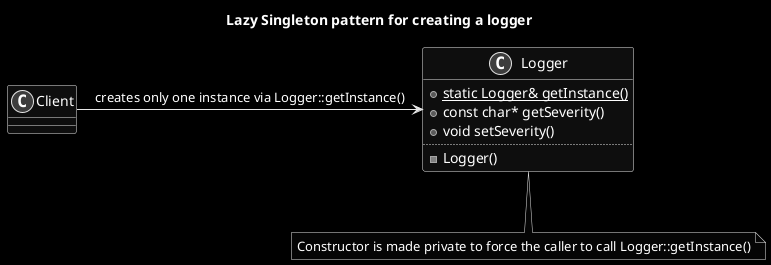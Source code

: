 @startuml Logger

skinparam Monochrome reverse

title Lazy Singleton pattern for creating a logger

class Logger
{
  + {static} static Logger& getInstance()
  + const char* getSeverity()
  + void setSeverity()
  ..
  - Logger()
}

note bottom of Logger
  Constructor is made private to force the caller to call Logger::getInstance()
end note

Client -> Logger: creates only one instance via Logger::getInstance()

@enduml

